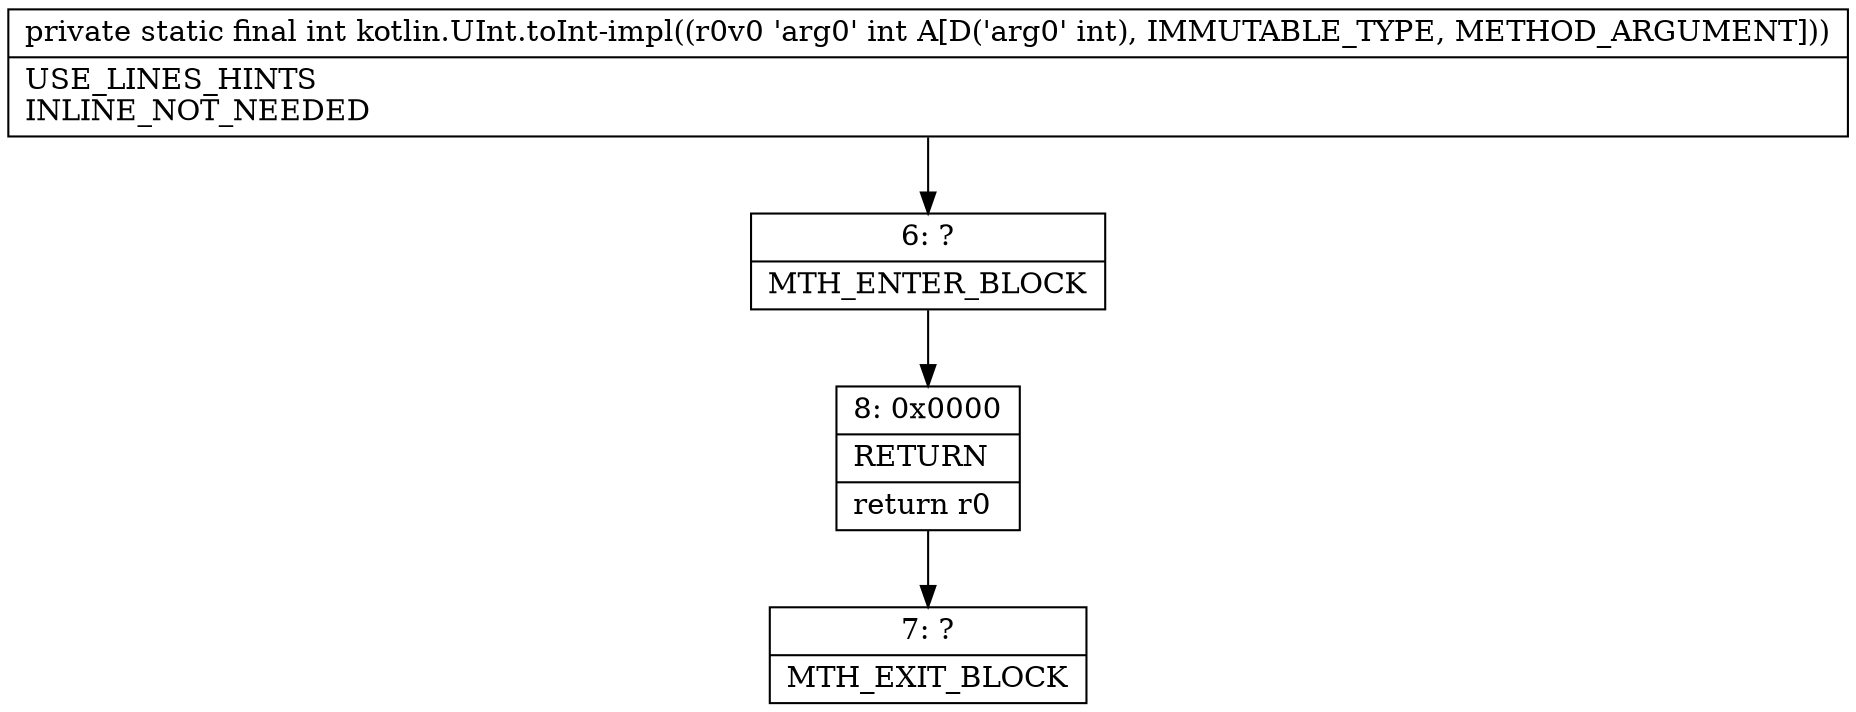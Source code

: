 digraph "CFG forkotlin.UInt.toInt\-impl(I)I" {
Node_6 [shape=record,label="{6\:\ ?|MTH_ENTER_BLOCK\l}"];
Node_8 [shape=record,label="{8\:\ 0x0000|RETURN\l|return r0\l}"];
Node_7 [shape=record,label="{7\:\ ?|MTH_EXIT_BLOCK\l}"];
MethodNode[shape=record,label="{private static final int kotlin.UInt.toInt\-impl((r0v0 'arg0' int A[D('arg0' int), IMMUTABLE_TYPE, METHOD_ARGUMENT]))  | USE_LINES_HINTS\lINLINE_NOT_NEEDED\l}"];
MethodNode -> Node_6;Node_6 -> Node_8;
Node_8 -> Node_7;
}

